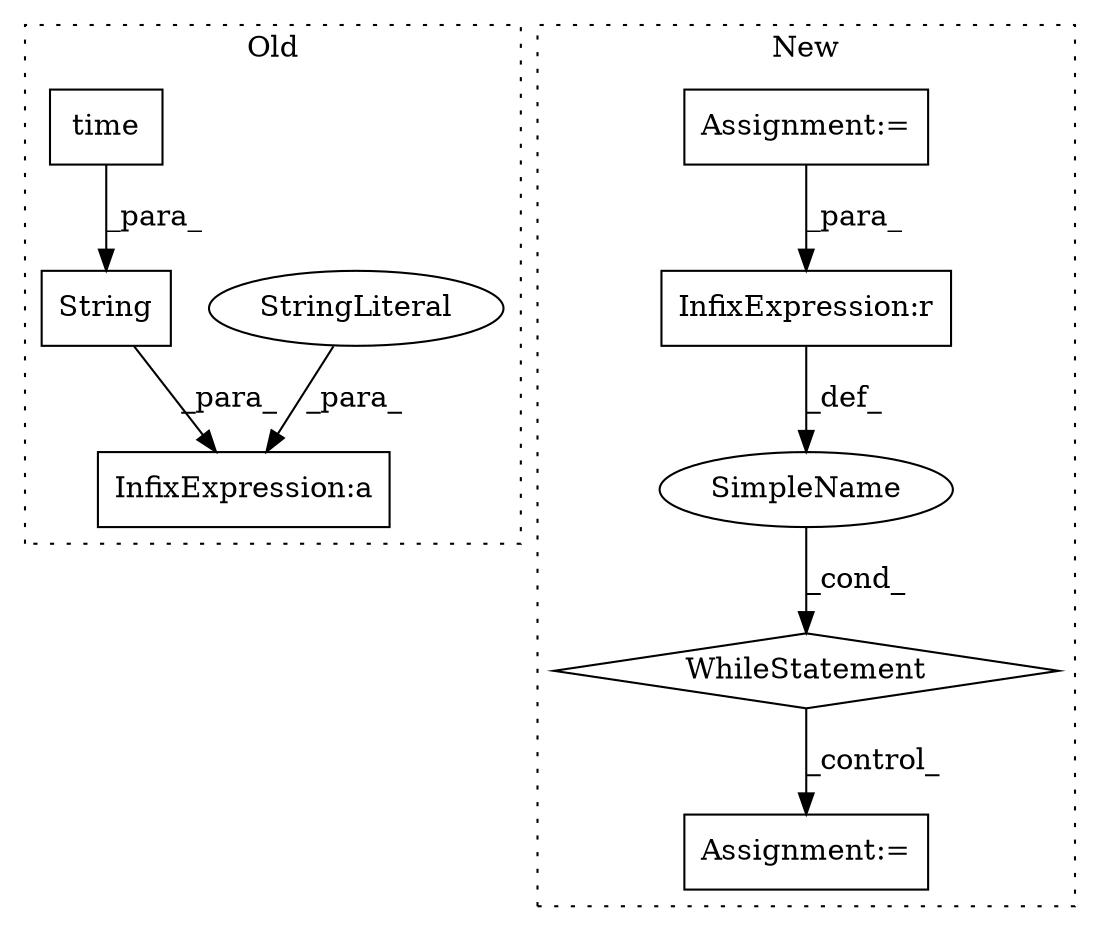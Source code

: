digraph G {
subgraph cluster0 {
1 [label="String" a="32" s="3351,3379" l="7,1" shape="box"];
7 [label="InfixExpression:a" a="27" s="3381" l="3" shape="box"];
8 [label="StringLiteral" a="45" s="3384" l="6" shape="ellipse"];
9 [label="time" a="32" s="3294" l="6" shape="box"];
label = "Old";
style="dotted";
}
subgraph cluster1 {
2 [label="WhileStatement" a="61" s="3316,3502" l="7,2" shape="diamond"];
3 [label="Assignment:=" a="7" s="3517" l="1" shape="box"];
4 [label="SimpleName" a="42" s="" l="" shape="ellipse"];
5 [label="Assignment:=" a="7" s="3464" l="29" shape="box"];
6 [label="InfixExpression:r" a="27" s="3497" l="3" shape="box"];
label = "New";
style="dotted";
}
1 -> 7 [label="_para_"];
2 -> 3 [label="_control_"];
4 -> 2 [label="_cond_"];
5 -> 6 [label="_para_"];
6 -> 4 [label="_def_"];
8 -> 7 [label="_para_"];
9 -> 1 [label="_para_"];
}